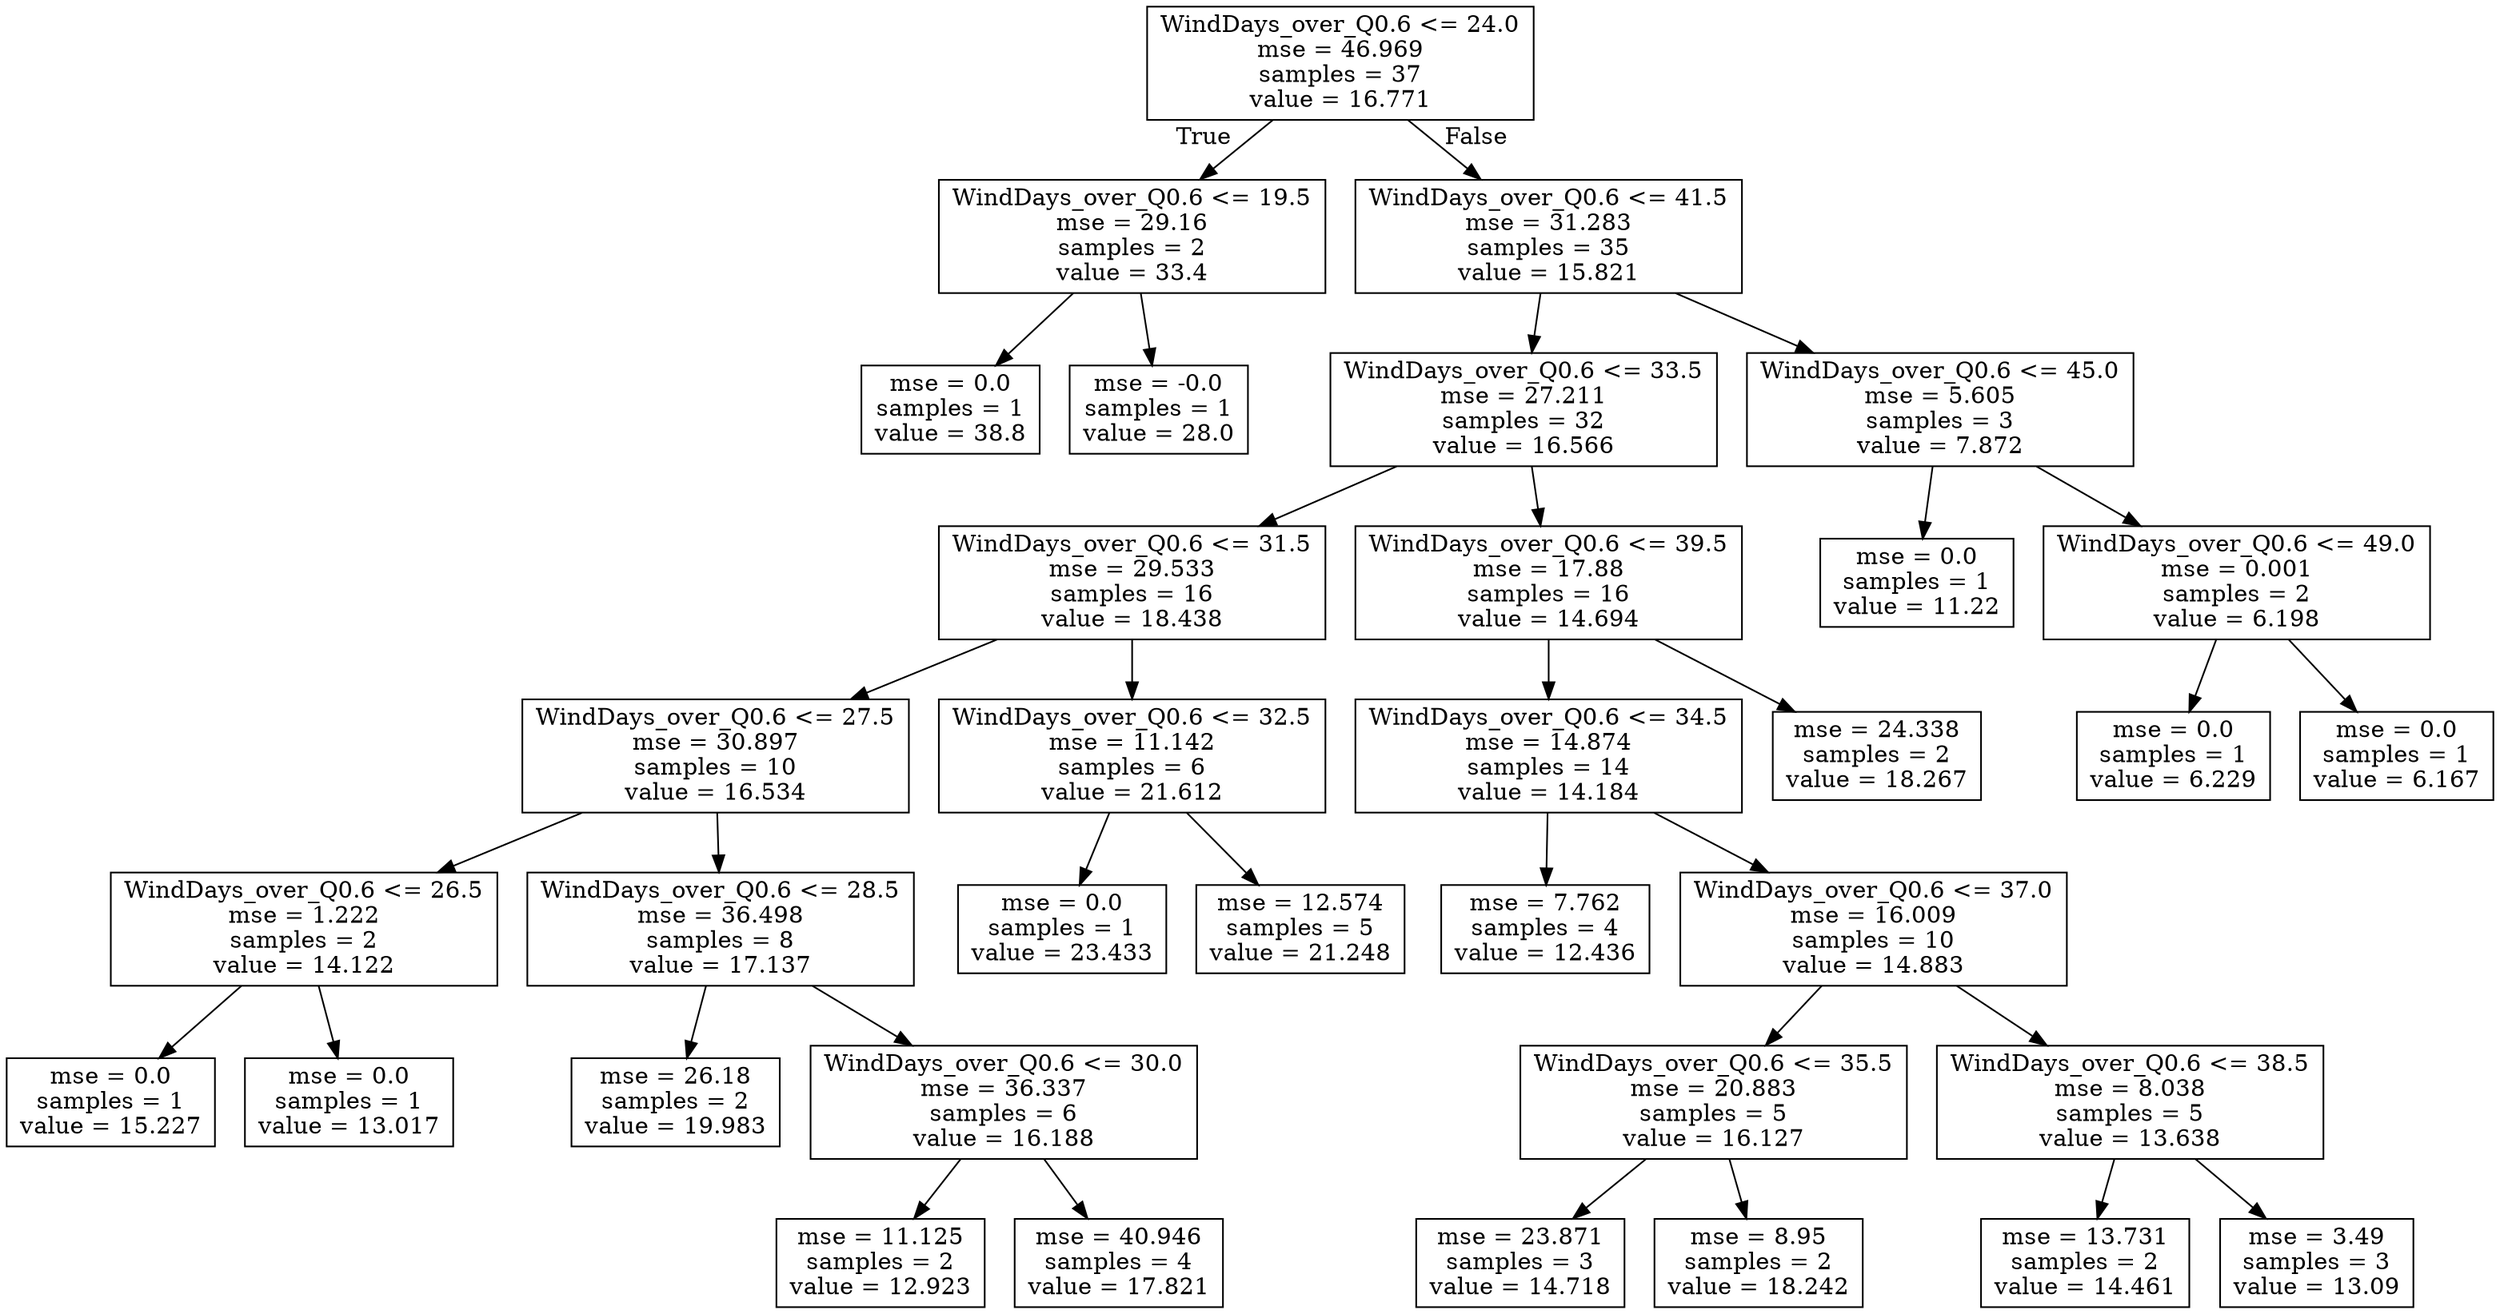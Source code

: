 digraph Tree {
node [shape=box] ;
0 [label="WindDays_over_Q0.6 <= 24.0\nmse = 46.969\nsamples = 37\nvalue = 16.771"] ;
1 [label="WindDays_over_Q0.6 <= 19.5\nmse = 29.16\nsamples = 2\nvalue = 33.4"] ;
0 -> 1 [labeldistance=2.5, labelangle=45, headlabel="True"] ;
2 [label="mse = 0.0\nsamples = 1\nvalue = 38.8"] ;
1 -> 2 ;
3 [label="mse = -0.0\nsamples = 1\nvalue = 28.0"] ;
1 -> 3 ;
4 [label="WindDays_over_Q0.6 <= 41.5\nmse = 31.283\nsamples = 35\nvalue = 15.821"] ;
0 -> 4 [labeldistance=2.5, labelangle=-45, headlabel="False"] ;
5 [label="WindDays_over_Q0.6 <= 33.5\nmse = 27.211\nsamples = 32\nvalue = 16.566"] ;
4 -> 5 ;
6 [label="WindDays_over_Q0.6 <= 31.5\nmse = 29.533\nsamples = 16\nvalue = 18.438"] ;
5 -> 6 ;
7 [label="WindDays_over_Q0.6 <= 27.5\nmse = 30.897\nsamples = 10\nvalue = 16.534"] ;
6 -> 7 ;
8 [label="WindDays_over_Q0.6 <= 26.5\nmse = 1.222\nsamples = 2\nvalue = 14.122"] ;
7 -> 8 ;
9 [label="mse = 0.0\nsamples = 1\nvalue = 15.227"] ;
8 -> 9 ;
10 [label="mse = 0.0\nsamples = 1\nvalue = 13.017"] ;
8 -> 10 ;
11 [label="WindDays_over_Q0.6 <= 28.5\nmse = 36.498\nsamples = 8\nvalue = 17.137"] ;
7 -> 11 ;
12 [label="mse = 26.18\nsamples = 2\nvalue = 19.983"] ;
11 -> 12 ;
13 [label="WindDays_over_Q0.6 <= 30.0\nmse = 36.337\nsamples = 6\nvalue = 16.188"] ;
11 -> 13 ;
14 [label="mse = 11.125\nsamples = 2\nvalue = 12.923"] ;
13 -> 14 ;
15 [label="mse = 40.946\nsamples = 4\nvalue = 17.821"] ;
13 -> 15 ;
16 [label="WindDays_over_Q0.6 <= 32.5\nmse = 11.142\nsamples = 6\nvalue = 21.612"] ;
6 -> 16 ;
17 [label="mse = 0.0\nsamples = 1\nvalue = 23.433"] ;
16 -> 17 ;
18 [label="mse = 12.574\nsamples = 5\nvalue = 21.248"] ;
16 -> 18 ;
19 [label="WindDays_over_Q0.6 <= 39.5\nmse = 17.88\nsamples = 16\nvalue = 14.694"] ;
5 -> 19 ;
20 [label="WindDays_over_Q0.6 <= 34.5\nmse = 14.874\nsamples = 14\nvalue = 14.184"] ;
19 -> 20 ;
21 [label="mse = 7.762\nsamples = 4\nvalue = 12.436"] ;
20 -> 21 ;
22 [label="WindDays_over_Q0.6 <= 37.0\nmse = 16.009\nsamples = 10\nvalue = 14.883"] ;
20 -> 22 ;
23 [label="WindDays_over_Q0.6 <= 35.5\nmse = 20.883\nsamples = 5\nvalue = 16.127"] ;
22 -> 23 ;
24 [label="mse = 23.871\nsamples = 3\nvalue = 14.718"] ;
23 -> 24 ;
25 [label="mse = 8.95\nsamples = 2\nvalue = 18.242"] ;
23 -> 25 ;
26 [label="WindDays_over_Q0.6 <= 38.5\nmse = 8.038\nsamples = 5\nvalue = 13.638"] ;
22 -> 26 ;
27 [label="mse = 13.731\nsamples = 2\nvalue = 14.461"] ;
26 -> 27 ;
28 [label="mse = 3.49\nsamples = 3\nvalue = 13.09"] ;
26 -> 28 ;
29 [label="mse = 24.338\nsamples = 2\nvalue = 18.267"] ;
19 -> 29 ;
30 [label="WindDays_over_Q0.6 <= 45.0\nmse = 5.605\nsamples = 3\nvalue = 7.872"] ;
4 -> 30 ;
31 [label="mse = 0.0\nsamples = 1\nvalue = 11.22"] ;
30 -> 31 ;
32 [label="WindDays_over_Q0.6 <= 49.0\nmse = 0.001\nsamples = 2\nvalue = 6.198"] ;
30 -> 32 ;
33 [label="mse = 0.0\nsamples = 1\nvalue = 6.229"] ;
32 -> 33 ;
34 [label="mse = 0.0\nsamples = 1\nvalue = 6.167"] ;
32 -> 34 ;
}